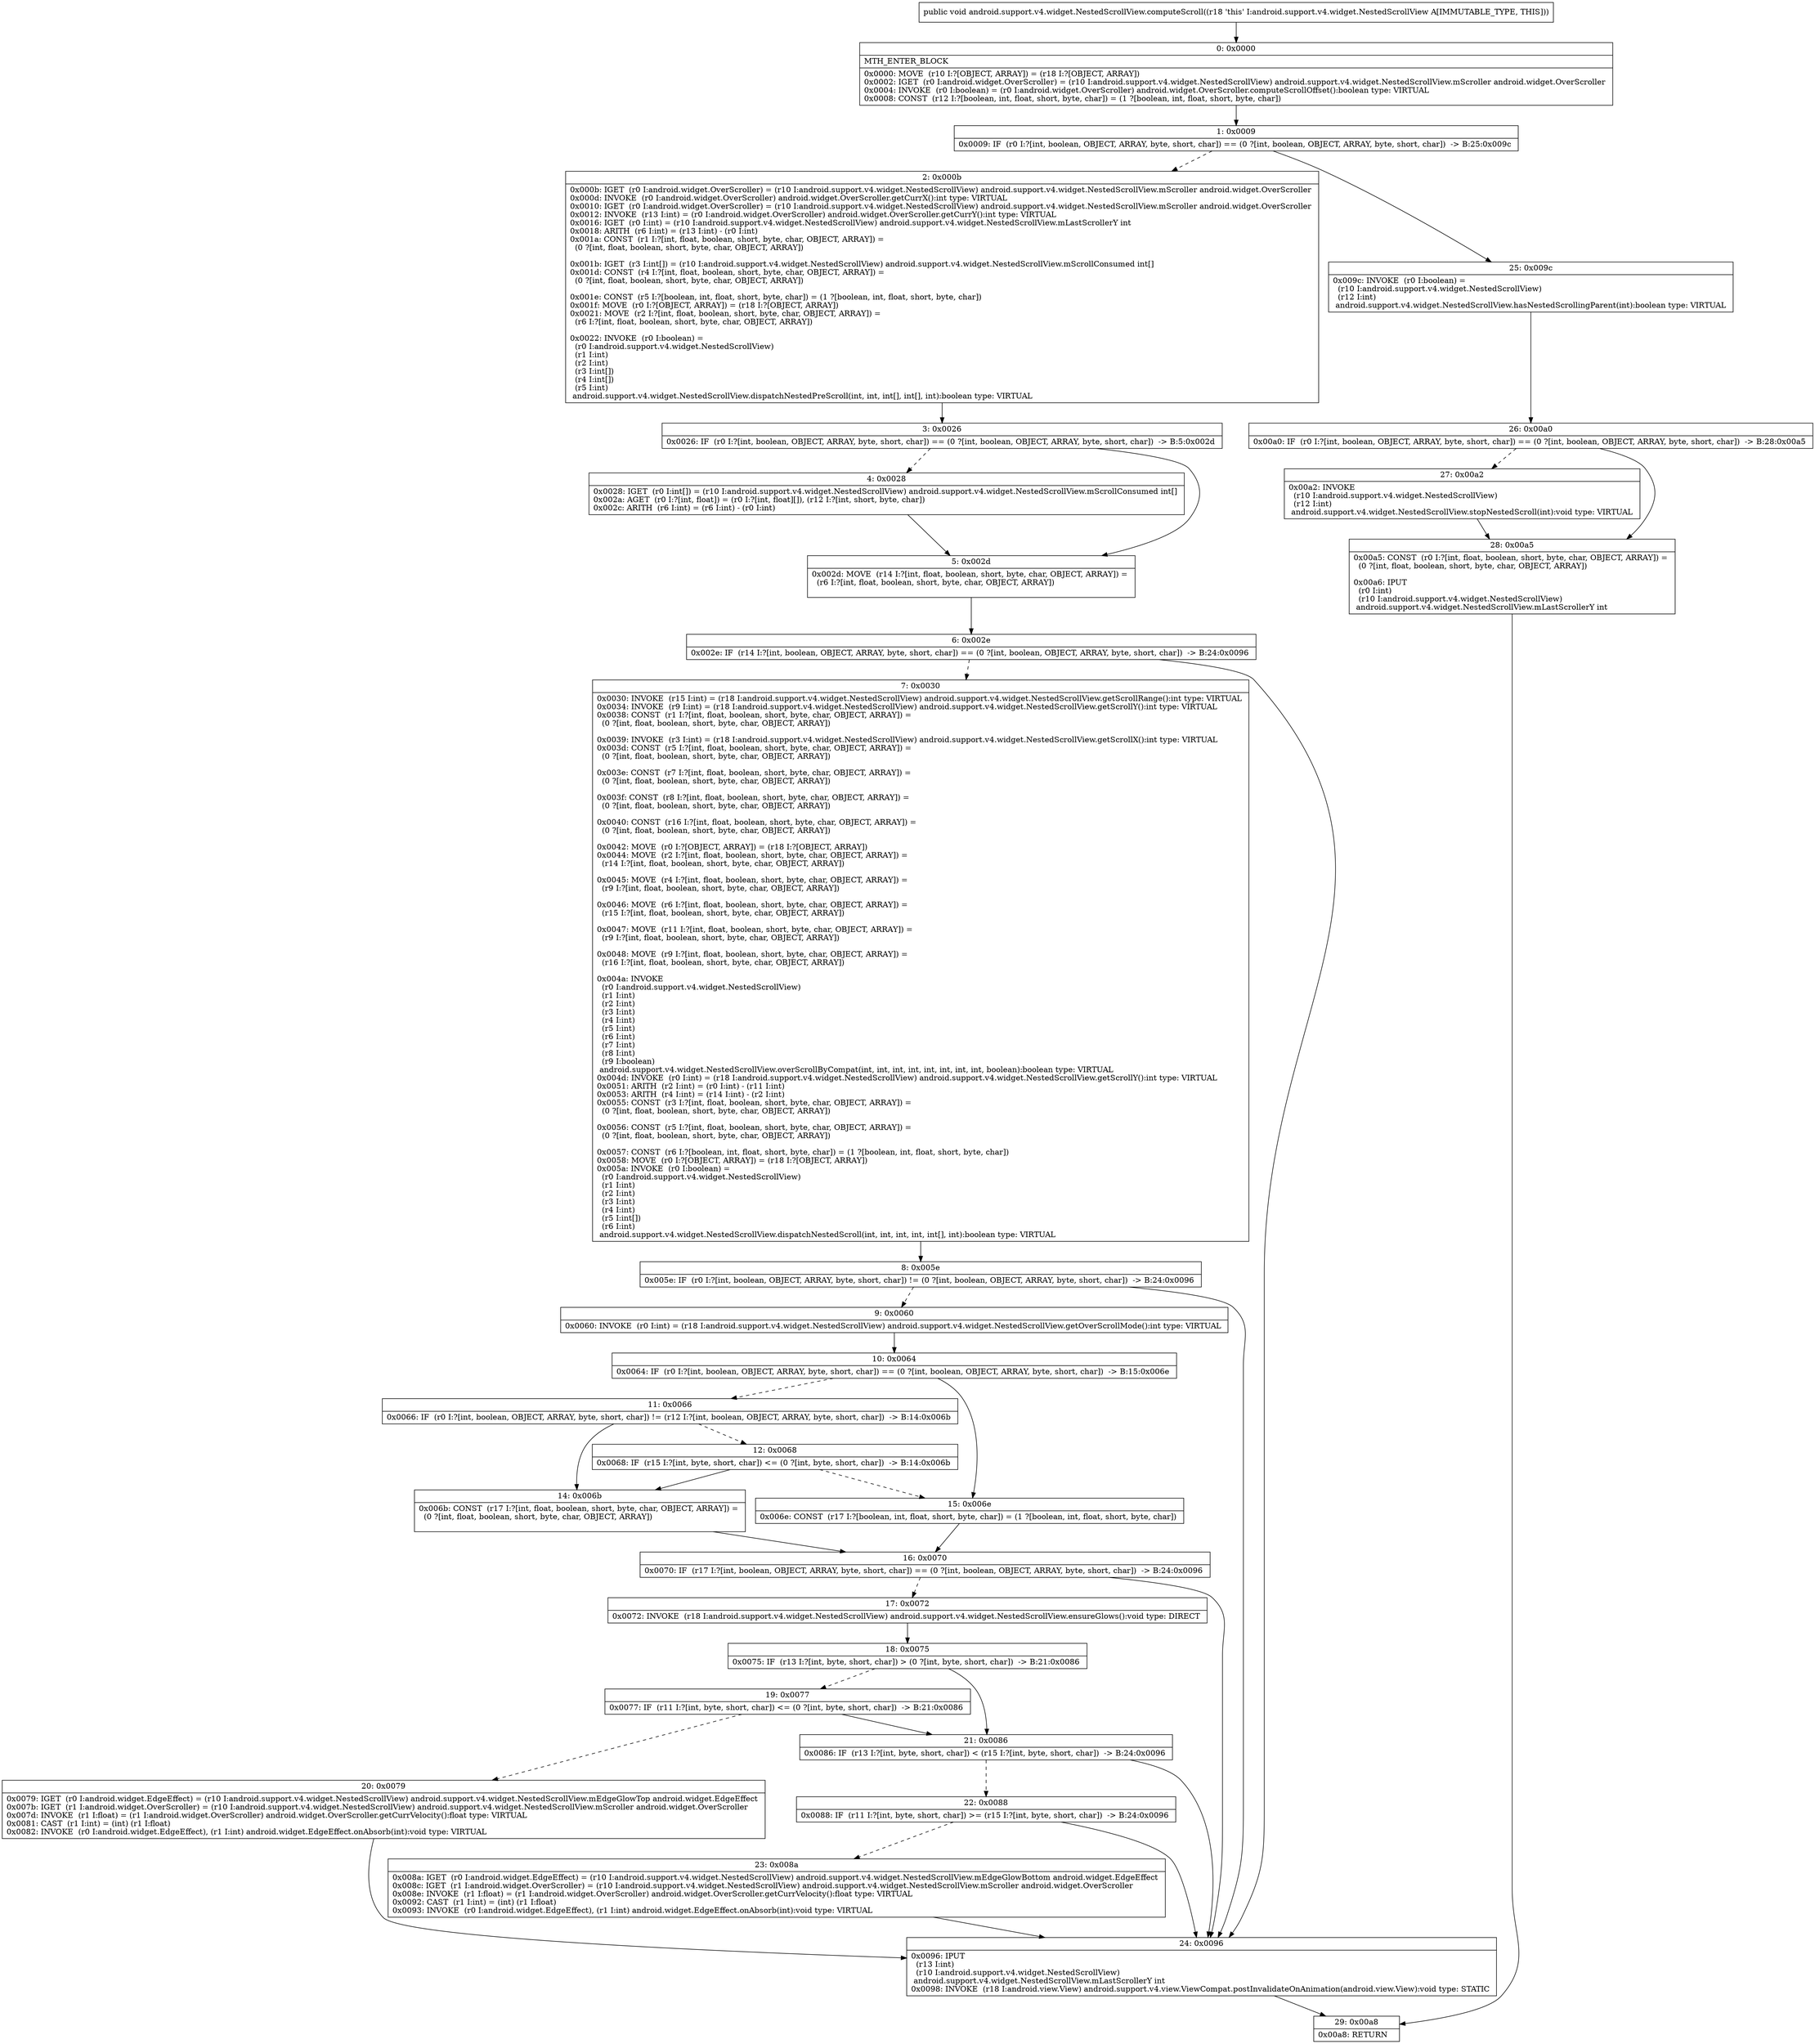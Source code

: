 digraph "CFG forandroid.support.v4.widget.NestedScrollView.computeScroll()V" {
Node_0 [shape=record,label="{0\:\ 0x0000|MTH_ENTER_BLOCK\l|0x0000: MOVE  (r10 I:?[OBJECT, ARRAY]) = (r18 I:?[OBJECT, ARRAY]) \l0x0002: IGET  (r0 I:android.widget.OverScroller) = (r10 I:android.support.v4.widget.NestedScrollView) android.support.v4.widget.NestedScrollView.mScroller android.widget.OverScroller \l0x0004: INVOKE  (r0 I:boolean) = (r0 I:android.widget.OverScroller) android.widget.OverScroller.computeScrollOffset():boolean type: VIRTUAL \l0x0008: CONST  (r12 I:?[boolean, int, float, short, byte, char]) = (1 ?[boolean, int, float, short, byte, char]) \l}"];
Node_1 [shape=record,label="{1\:\ 0x0009|0x0009: IF  (r0 I:?[int, boolean, OBJECT, ARRAY, byte, short, char]) == (0 ?[int, boolean, OBJECT, ARRAY, byte, short, char])  \-\> B:25:0x009c \l}"];
Node_2 [shape=record,label="{2\:\ 0x000b|0x000b: IGET  (r0 I:android.widget.OverScroller) = (r10 I:android.support.v4.widget.NestedScrollView) android.support.v4.widget.NestedScrollView.mScroller android.widget.OverScroller \l0x000d: INVOKE  (r0 I:android.widget.OverScroller) android.widget.OverScroller.getCurrX():int type: VIRTUAL \l0x0010: IGET  (r0 I:android.widget.OverScroller) = (r10 I:android.support.v4.widget.NestedScrollView) android.support.v4.widget.NestedScrollView.mScroller android.widget.OverScroller \l0x0012: INVOKE  (r13 I:int) = (r0 I:android.widget.OverScroller) android.widget.OverScroller.getCurrY():int type: VIRTUAL \l0x0016: IGET  (r0 I:int) = (r10 I:android.support.v4.widget.NestedScrollView) android.support.v4.widget.NestedScrollView.mLastScrollerY int \l0x0018: ARITH  (r6 I:int) = (r13 I:int) \- (r0 I:int) \l0x001a: CONST  (r1 I:?[int, float, boolean, short, byte, char, OBJECT, ARRAY]) = \l  (0 ?[int, float, boolean, short, byte, char, OBJECT, ARRAY])\l \l0x001b: IGET  (r3 I:int[]) = (r10 I:android.support.v4.widget.NestedScrollView) android.support.v4.widget.NestedScrollView.mScrollConsumed int[] \l0x001d: CONST  (r4 I:?[int, float, boolean, short, byte, char, OBJECT, ARRAY]) = \l  (0 ?[int, float, boolean, short, byte, char, OBJECT, ARRAY])\l \l0x001e: CONST  (r5 I:?[boolean, int, float, short, byte, char]) = (1 ?[boolean, int, float, short, byte, char]) \l0x001f: MOVE  (r0 I:?[OBJECT, ARRAY]) = (r18 I:?[OBJECT, ARRAY]) \l0x0021: MOVE  (r2 I:?[int, float, boolean, short, byte, char, OBJECT, ARRAY]) = \l  (r6 I:?[int, float, boolean, short, byte, char, OBJECT, ARRAY])\l \l0x0022: INVOKE  (r0 I:boolean) = \l  (r0 I:android.support.v4.widget.NestedScrollView)\l  (r1 I:int)\l  (r2 I:int)\l  (r3 I:int[])\l  (r4 I:int[])\l  (r5 I:int)\l android.support.v4.widget.NestedScrollView.dispatchNestedPreScroll(int, int, int[], int[], int):boolean type: VIRTUAL \l}"];
Node_3 [shape=record,label="{3\:\ 0x0026|0x0026: IF  (r0 I:?[int, boolean, OBJECT, ARRAY, byte, short, char]) == (0 ?[int, boolean, OBJECT, ARRAY, byte, short, char])  \-\> B:5:0x002d \l}"];
Node_4 [shape=record,label="{4\:\ 0x0028|0x0028: IGET  (r0 I:int[]) = (r10 I:android.support.v4.widget.NestedScrollView) android.support.v4.widget.NestedScrollView.mScrollConsumed int[] \l0x002a: AGET  (r0 I:?[int, float]) = (r0 I:?[int, float][]), (r12 I:?[int, short, byte, char]) \l0x002c: ARITH  (r6 I:int) = (r6 I:int) \- (r0 I:int) \l}"];
Node_5 [shape=record,label="{5\:\ 0x002d|0x002d: MOVE  (r14 I:?[int, float, boolean, short, byte, char, OBJECT, ARRAY]) = \l  (r6 I:?[int, float, boolean, short, byte, char, OBJECT, ARRAY])\l \l}"];
Node_6 [shape=record,label="{6\:\ 0x002e|0x002e: IF  (r14 I:?[int, boolean, OBJECT, ARRAY, byte, short, char]) == (0 ?[int, boolean, OBJECT, ARRAY, byte, short, char])  \-\> B:24:0x0096 \l}"];
Node_7 [shape=record,label="{7\:\ 0x0030|0x0030: INVOKE  (r15 I:int) = (r18 I:android.support.v4.widget.NestedScrollView) android.support.v4.widget.NestedScrollView.getScrollRange():int type: VIRTUAL \l0x0034: INVOKE  (r9 I:int) = (r18 I:android.support.v4.widget.NestedScrollView) android.support.v4.widget.NestedScrollView.getScrollY():int type: VIRTUAL \l0x0038: CONST  (r1 I:?[int, float, boolean, short, byte, char, OBJECT, ARRAY]) = \l  (0 ?[int, float, boolean, short, byte, char, OBJECT, ARRAY])\l \l0x0039: INVOKE  (r3 I:int) = (r18 I:android.support.v4.widget.NestedScrollView) android.support.v4.widget.NestedScrollView.getScrollX():int type: VIRTUAL \l0x003d: CONST  (r5 I:?[int, float, boolean, short, byte, char, OBJECT, ARRAY]) = \l  (0 ?[int, float, boolean, short, byte, char, OBJECT, ARRAY])\l \l0x003e: CONST  (r7 I:?[int, float, boolean, short, byte, char, OBJECT, ARRAY]) = \l  (0 ?[int, float, boolean, short, byte, char, OBJECT, ARRAY])\l \l0x003f: CONST  (r8 I:?[int, float, boolean, short, byte, char, OBJECT, ARRAY]) = \l  (0 ?[int, float, boolean, short, byte, char, OBJECT, ARRAY])\l \l0x0040: CONST  (r16 I:?[int, float, boolean, short, byte, char, OBJECT, ARRAY]) = \l  (0 ?[int, float, boolean, short, byte, char, OBJECT, ARRAY])\l \l0x0042: MOVE  (r0 I:?[OBJECT, ARRAY]) = (r18 I:?[OBJECT, ARRAY]) \l0x0044: MOVE  (r2 I:?[int, float, boolean, short, byte, char, OBJECT, ARRAY]) = \l  (r14 I:?[int, float, boolean, short, byte, char, OBJECT, ARRAY])\l \l0x0045: MOVE  (r4 I:?[int, float, boolean, short, byte, char, OBJECT, ARRAY]) = \l  (r9 I:?[int, float, boolean, short, byte, char, OBJECT, ARRAY])\l \l0x0046: MOVE  (r6 I:?[int, float, boolean, short, byte, char, OBJECT, ARRAY]) = \l  (r15 I:?[int, float, boolean, short, byte, char, OBJECT, ARRAY])\l \l0x0047: MOVE  (r11 I:?[int, float, boolean, short, byte, char, OBJECT, ARRAY]) = \l  (r9 I:?[int, float, boolean, short, byte, char, OBJECT, ARRAY])\l \l0x0048: MOVE  (r9 I:?[int, float, boolean, short, byte, char, OBJECT, ARRAY]) = \l  (r16 I:?[int, float, boolean, short, byte, char, OBJECT, ARRAY])\l \l0x004a: INVOKE  \l  (r0 I:android.support.v4.widget.NestedScrollView)\l  (r1 I:int)\l  (r2 I:int)\l  (r3 I:int)\l  (r4 I:int)\l  (r5 I:int)\l  (r6 I:int)\l  (r7 I:int)\l  (r8 I:int)\l  (r9 I:boolean)\l android.support.v4.widget.NestedScrollView.overScrollByCompat(int, int, int, int, int, int, int, int, boolean):boolean type: VIRTUAL \l0x004d: INVOKE  (r0 I:int) = (r18 I:android.support.v4.widget.NestedScrollView) android.support.v4.widget.NestedScrollView.getScrollY():int type: VIRTUAL \l0x0051: ARITH  (r2 I:int) = (r0 I:int) \- (r11 I:int) \l0x0053: ARITH  (r4 I:int) = (r14 I:int) \- (r2 I:int) \l0x0055: CONST  (r3 I:?[int, float, boolean, short, byte, char, OBJECT, ARRAY]) = \l  (0 ?[int, float, boolean, short, byte, char, OBJECT, ARRAY])\l \l0x0056: CONST  (r5 I:?[int, float, boolean, short, byte, char, OBJECT, ARRAY]) = \l  (0 ?[int, float, boolean, short, byte, char, OBJECT, ARRAY])\l \l0x0057: CONST  (r6 I:?[boolean, int, float, short, byte, char]) = (1 ?[boolean, int, float, short, byte, char]) \l0x0058: MOVE  (r0 I:?[OBJECT, ARRAY]) = (r18 I:?[OBJECT, ARRAY]) \l0x005a: INVOKE  (r0 I:boolean) = \l  (r0 I:android.support.v4.widget.NestedScrollView)\l  (r1 I:int)\l  (r2 I:int)\l  (r3 I:int)\l  (r4 I:int)\l  (r5 I:int[])\l  (r6 I:int)\l android.support.v4.widget.NestedScrollView.dispatchNestedScroll(int, int, int, int, int[], int):boolean type: VIRTUAL \l}"];
Node_8 [shape=record,label="{8\:\ 0x005e|0x005e: IF  (r0 I:?[int, boolean, OBJECT, ARRAY, byte, short, char]) != (0 ?[int, boolean, OBJECT, ARRAY, byte, short, char])  \-\> B:24:0x0096 \l}"];
Node_9 [shape=record,label="{9\:\ 0x0060|0x0060: INVOKE  (r0 I:int) = (r18 I:android.support.v4.widget.NestedScrollView) android.support.v4.widget.NestedScrollView.getOverScrollMode():int type: VIRTUAL \l}"];
Node_10 [shape=record,label="{10\:\ 0x0064|0x0064: IF  (r0 I:?[int, boolean, OBJECT, ARRAY, byte, short, char]) == (0 ?[int, boolean, OBJECT, ARRAY, byte, short, char])  \-\> B:15:0x006e \l}"];
Node_11 [shape=record,label="{11\:\ 0x0066|0x0066: IF  (r0 I:?[int, boolean, OBJECT, ARRAY, byte, short, char]) != (r12 I:?[int, boolean, OBJECT, ARRAY, byte, short, char])  \-\> B:14:0x006b \l}"];
Node_12 [shape=record,label="{12\:\ 0x0068|0x0068: IF  (r15 I:?[int, byte, short, char]) \<= (0 ?[int, byte, short, char])  \-\> B:14:0x006b \l}"];
Node_14 [shape=record,label="{14\:\ 0x006b|0x006b: CONST  (r17 I:?[int, float, boolean, short, byte, char, OBJECT, ARRAY]) = \l  (0 ?[int, float, boolean, short, byte, char, OBJECT, ARRAY])\l \l}"];
Node_15 [shape=record,label="{15\:\ 0x006e|0x006e: CONST  (r17 I:?[boolean, int, float, short, byte, char]) = (1 ?[boolean, int, float, short, byte, char]) \l}"];
Node_16 [shape=record,label="{16\:\ 0x0070|0x0070: IF  (r17 I:?[int, boolean, OBJECT, ARRAY, byte, short, char]) == (0 ?[int, boolean, OBJECT, ARRAY, byte, short, char])  \-\> B:24:0x0096 \l}"];
Node_17 [shape=record,label="{17\:\ 0x0072|0x0072: INVOKE  (r18 I:android.support.v4.widget.NestedScrollView) android.support.v4.widget.NestedScrollView.ensureGlows():void type: DIRECT \l}"];
Node_18 [shape=record,label="{18\:\ 0x0075|0x0075: IF  (r13 I:?[int, byte, short, char]) \> (0 ?[int, byte, short, char])  \-\> B:21:0x0086 \l}"];
Node_19 [shape=record,label="{19\:\ 0x0077|0x0077: IF  (r11 I:?[int, byte, short, char]) \<= (0 ?[int, byte, short, char])  \-\> B:21:0x0086 \l}"];
Node_20 [shape=record,label="{20\:\ 0x0079|0x0079: IGET  (r0 I:android.widget.EdgeEffect) = (r10 I:android.support.v4.widget.NestedScrollView) android.support.v4.widget.NestedScrollView.mEdgeGlowTop android.widget.EdgeEffect \l0x007b: IGET  (r1 I:android.widget.OverScroller) = (r10 I:android.support.v4.widget.NestedScrollView) android.support.v4.widget.NestedScrollView.mScroller android.widget.OverScroller \l0x007d: INVOKE  (r1 I:float) = (r1 I:android.widget.OverScroller) android.widget.OverScroller.getCurrVelocity():float type: VIRTUAL \l0x0081: CAST  (r1 I:int) = (int) (r1 I:float) \l0x0082: INVOKE  (r0 I:android.widget.EdgeEffect), (r1 I:int) android.widget.EdgeEffect.onAbsorb(int):void type: VIRTUAL \l}"];
Node_21 [shape=record,label="{21\:\ 0x0086|0x0086: IF  (r13 I:?[int, byte, short, char]) \< (r15 I:?[int, byte, short, char])  \-\> B:24:0x0096 \l}"];
Node_22 [shape=record,label="{22\:\ 0x0088|0x0088: IF  (r11 I:?[int, byte, short, char]) \>= (r15 I:?[int, byte, short, char])  \-\> B:24:0x0096 \l}"];
Node_23 [shape=record,label="{23\:\ 0x008a|0x008a: IGET  (r0 I:android.widget.EdgeEffect) = (r10 I:android.support.v4.widget.NestedScrollView) android.support.v4.widget.NestedScrollView.mEdgeGlowBottom android.widget.EdgeEffect \l0x008c: IGET  (r1 I:android.widget.OverScroller) = (r10 I:android.support.v4.widget.NestedScrollView) android.support.v4.widget.NestedScrollView.mScroller android.widget.OverScroller \l0x008e: INVOKE  (r1 I:float) = (r1 I:android.widget.OverScroller) android.widget.OverScroller.getCurrVelocity():float type: VIRTUAL \l0x0092: CAST  (r1 I:int) = (int) (r1 I:float) \l0x0093: INVOKE  (r0 I:android.widget.EdgeEffect), (r1 I:int) android.widget.EdgeEffect.onAbsorb(int):void type: VIRTUAL \l}"];
Node_24 [shape=record,label="{24\:\ 0x0096|0x0096: IPUT  \l  (r13 I:int)\l  (r10 I:android.support.v4.widget.NestedScrollView)\l android.support.v4.widget.NestedScrollView.mLastScrollerY int \l0x0098: INVOKE  (r18 I:android.view.View) android.support.v4.view.ViewCompat.postInvalidateOnAnimation(android.view.View):void type: STATIC \l}"];
Node_25 [shape=record,label="{25\:\ 0x009c|0x009c: INVOKE  (r0 I:boolean) = \l  (r10 I:android.support.v4.widget.NestedScrollView)\l  (r12 I:int)\l android.support.v4.widget.NestedScrollView.hasNestedScrollingParent(int):boolean type: VIRTUAL \l}"];
Node_26 [shape=record,label="{26\:\ 0x00a0|0x00a0: IF  (r0 I:?[int, boolean, OBJECT, ARRAY, byte, short, char]) == (0 ?[int, boolean, OBJECT, ARRAY, byte, short, char])  \-\> B:28:0x00a5 \l}"];
Node_27 [shape=record,label="{27\:\ 0x00a2|0x00a2: INVOKE  \l  (r10 I:android.support.v4.widget.NestedScrollView)\l  (r12 I:int)\l android.support.v4.widget.NestedScrollView.stopNestedScroll(int):void type: VIRTUAL \l}"];
Node_28 [shape=record,label="{28\:\ 0x00a5|0x00a5: CONST  (r0 I:?[int, float, boolean, short, byte, char, OBJECT, ARRAY]) = \l  (0 ?[int, float, boolean, short, byte, char, OBJECT, ARRAY])\l \l0x00a6: IPUT  \l  (r0 I:int)\l  (r10 I:android.support.v4.widget.NestedScrollView)\l android.support.v4.widget.NestedScrollView.mLastScrollerY int \l}"];
Node_29 [shape=record,label="{29\:\ 0x00a8|0x00a8: RETURN   \l}"];
MethodNode[shape=record,label="{public void android.support.v4.widget.NestedScrollView.computeScroll((r18 'this' I:android.support.v4.widget.NestedScrollView A[IMMUTABLE_TYPE, THIS])) }"];
MethodNode -> Node_0;
Node_0 -> Node_1;
Node_1 -> Node_2[style=dashed];
Node_1 -> Node_25;
Node_2 -> Node_3;
Node_3 -> Node_4[style=dashed];
Node_3 -> Node_5;
Node_4 -> Node_5;
Node_5 -> Node_6;
Node_6 -> Node_7[style=dashed];
Node_6 -> Node_24;
Node_7 -> Node_8;
Node_8 -> Node_9[style=dashed];
Node_8 -> Node_24;
Node_9 -> Node_10;
Node_10 -> Node_11[style=dashed];
Node_10 -> Node_15;
Node_11 -> Node_12[style=dashed];
Node_11 -> Node_14;
Node_12 -> Node_14;
Node_12 -> Node_15[style=dashed];
Node_14 -> Node_16;
Node_15 -> Node_16;
Node_16 -> Node_17[style=dashed];
Node_16 -> Node_24;
Node_17 -> Node_18;
Node_18 -> Node_19[style=dashed];
Node_18 -> Node_21;
Node_19 -> Node_20[style=dashed];
Node_19 -> Node_21;
Node_20 -> Node_24;
Node_21 -> Node_22[style=dashed];
Node_21 -> Node_24;
Node_22 -> Node_23[style=dashed];
Node_22 -> Node_24;
Node_23 -> Node_24;
Node_24 -> Node_29;
Node_25 -> Node_26;
Node_26 -> Node_27[style=dashed];
Node_26 -> Node_28;
Node_27 -> Node_28;
Node_28 -> Node_29;
}

